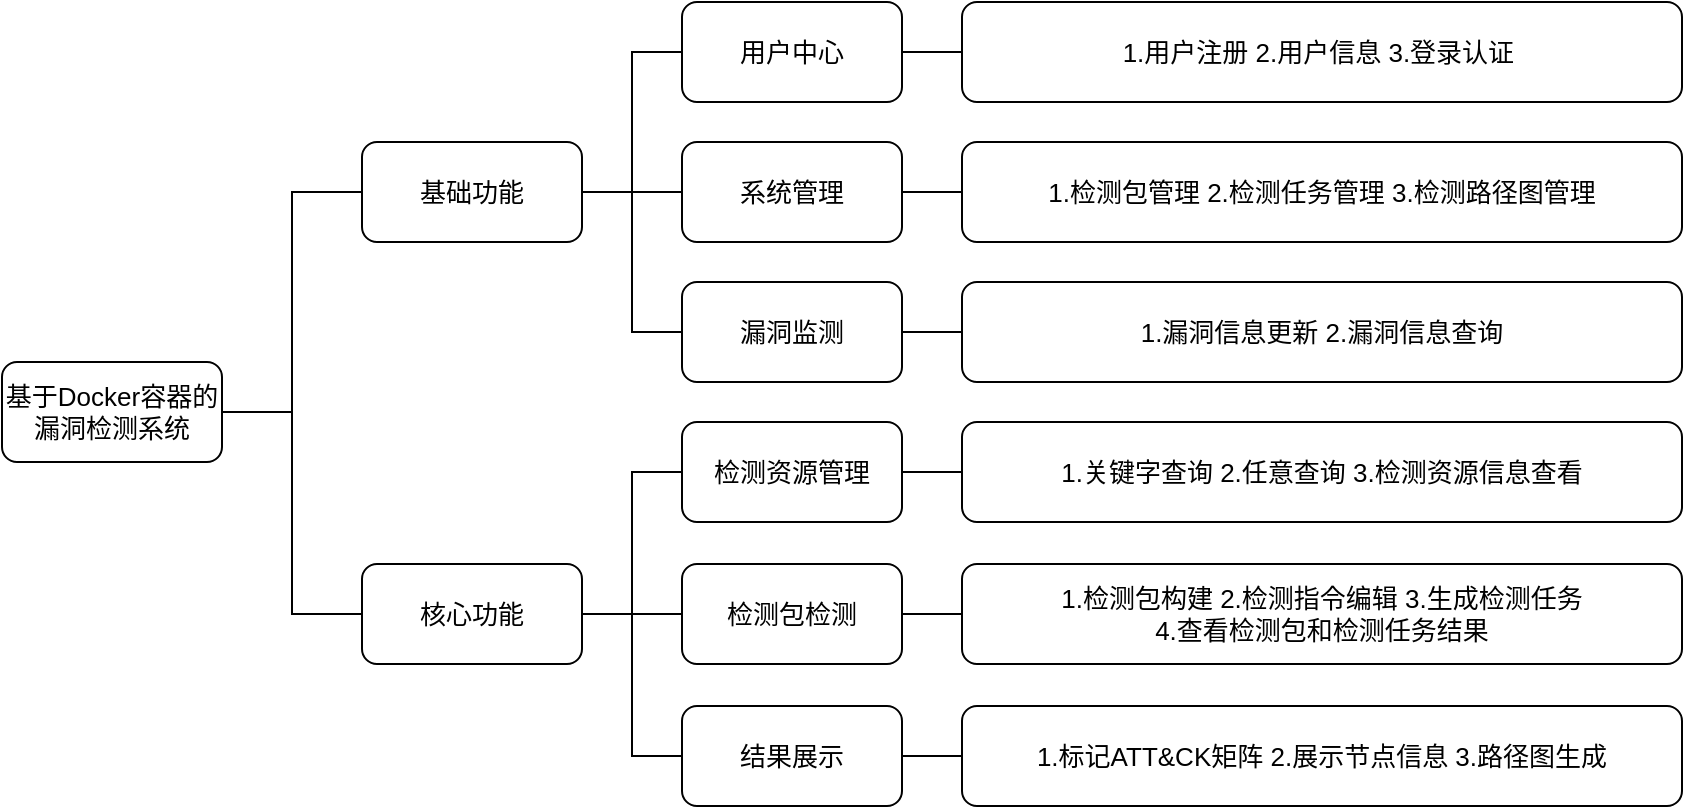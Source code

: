 <mxfile version="20.8.23" type="github">
  <diagram name="第 1 页" id="8dE7ZdWdxmZFEx85QEgp">
    <mxGraphModel dx="872" dy="497" grid="1" gridSize="10" guides="1" tooltips="1" connect="1" arrows="1" fold="1" page="1" pageScale="1" pageWidth="827" pageHeight="1169" math="0" shadow="0">
      <root>
        <mxCell id="0" />
        <mxCell id="1" parent="0" />
        <mxCell id="UIGwOSxn3MGTBep0q3Vu-4" style="edgeStyle=orthogonalEdgeStyle;rounded=0;orthogonalLoop=1;jettySize=auto;html=1;exitX=1;exitY=0.5;exitDx=0;exitDy=0;entryX=0;entryY=0.5;entryDx=0;entryDy=0;endArrow=none;endFill=0;fontSize=13;" edge="1" parent="1" source="UIGwOSxn3MGTBep0q3Vu-1" target="UIGwOSxn3MGTBep0q3Vu-2">
          <mxGeometry relative="1" as="geometry" />
        </mxCell>
        <mxCell id="UIGwOSxn3MGTBep0q3Vu-5" style="edgeStyle=orthogonalEdgeStyle;rounded=0;orthogonalLoop=1;jettySize=auto;html=1;exitX=1;exitY=0.5;exitDx=0;exitDy=0;entryX=0;entryY=0.5;entryDx=0;entryDy=0;endArrow=none;endFill=0;fontSize=13;" edge="1" parent="1" source="UIGwOSxn3MGTBep0q3Vu-1" target="UIGwOSxn3MGTBep0q3Vu-3">
          <mxGeometry relative="1" as="geometry" />
        </mxCell>
        <mxCell id="UIGwOSxn3MGTBep0q3Vu-1" value="基于Docker容器的漏洞检测系统" style="rounded=1;whiteSpace=wrap;html=1;fontSize=13;" vertex="1" parent="1">
          <mxGeometry x="60" y="190" width="110" height="50" as="geometry" />
        </mxCell>
        <mxCell id="UIGwOSxn3MGTBep0q3Vu-12" style="edgeStyle=orthogonalEdgeStyle;rounded=0;orthogonalLoop=1;jettySize=auto;html=1;exitX=1;exitY=0.5;exitDx=0;exitDy=0;entryX=0;entryY=0.5;entryDx=0;entryDy=0;endArrow=none;endFill=0;fontSize=13;" edge="1" parent="1" source="UIGwOSxn3MGTBep0q3Vu-2" target="UIGwOSxn3MGTBep0q3Vu-7">
          <mxGeometry relative="1" as="geometry" />
        </mxCell>
        <mxCell id="UIGwOSxn3MGTBep0q3Vu-13" style="edgeStyle=orthogonalEdgeStyle;rounded=0;orthogonalLoop=1;jettySize=auto;html=1;exitX=1;exitY=0.5;exitDx=0;exitDy=0;entryX=0;entryY=0.5;entryDx=0;entryDy=0;endArrow=none;endFill=0;fontSize=13;" edge="1" parent="1" source="UIGwOSxn3MGTBep0q3Vu-2" target="UIGwOSxn3MGTBep0q3Vu-6">
          <mxGeometry relative="1" as="geometry" />
        </mxCell>
        <mxCell id="UIGwOSxn3MGTBep0q3Vu-14" style="edgeStyle=orthogonalEdgeStyle;rounded=0;orthogonalLoop=1;jettySize=auto;html=1;exitX=1;exitY=0.5;exitDx=0;exitDy=0;entryX=0;entryY=0.5;entryDx=0;entryDy=0;endArrow=none;endFill=0;fontSize=13;" edge="1" parent="1" source="UIGwOSxn3MGTBep0q3Vu-2" target="UIGwOSxn3MGTBep0q3Vu-11">
          <mxGeometry relative="1" as="geometry" />
        </mxCell>
        <mxCell id="UIGwOSxn3MGTBep0q3Vu-2" value="基础功能" style="rounded=1;whiteSpace=wrap;html=1;fontSize=13;" vertex="1" parent="1">
          <mxGeometry x="240" y="80" width="110" height="50" as="geometry" />
        </mxCell>
        <mxCell id="UIGwOSxn3MGTBep0q3Vu-15" style="edgeStyle=orthogonalEdgeStyle;rounded=0;orthogonalLoop=1;jettySize=auto;html=1;exitX=1;exitY=0.5;exitDx=0;exitDy=0;entryX=0;entryY=0.5;entryDx=0;entryDy=0;endArrow=none;endFill=0;fontSize=13;" edge="1" parent="1" source="UIGwOSxn3MGTBep0q3Vu-3" target="UIGwOSxn3MGTBep0q3Vu-8">
          <mxGeometry relative="1" as="geometry" />
        </mxCell>
        <mxCell id="UIGwOSxn3MGTBep0q3Vu-16" style="edgeStyle=orthogonalEdgeStyle;rounded=0;orthogonalLoop=1;jettySize=auto;html=1;exitX=1;exitY=0.5;exitDx=0;exitDy=0;entryX=0;entryY=0.5;entryDx=0;entryDy=0;endArrow=none;endFill=0;fontSize=13;" edge="1" parent="1" source="UIGwOSxn3MGTBep0q3Vu-3" target="UIGwOSxn3MGTBep0q3Vu-9">
          <mxGeometry relative="1" as="geometry" />
        </mxCell>
        <mxCell id="UIGwOSxn3MGTBep0q3Vu-29" style="edgeStyle=orthogonalEdgeStyle;rounded=0;orthogonalLoop=1;jettySize=auto;html=1;exitX=1;exitY=0.5;exitDx=0;exitDy=0;entryX=0;entryY=0.5;entryDx=0;entryDy=0;fontSize=13;endArrow=none;endFill=0;" edge="1" parent="1" source="UIGwOSxn3MGTBep0q3Vu-3" target="UIGwOSxn3MGTBep0q3Vu-28">
          <mxGeometry relative="1" as="geometry" />
        </mxCell>
        <mxCell id="UIGwOSxn3MGTBep0q3Vu-3" value="核心功能" style="rounded=1;whiteSpace=wrap;html=1;fontSize=13;" vertex="1" parent="1">
          <mxGeometry x="240" y="291" width="110" height="50" as="geometry" />
        </mxCell>
        <mxCell id="UIGwOSxn3MGTBep0q3Vu-20" style="edgeStyle=orthogonalEdgeStyle;rounded=0;orthogonalLoop=1;jettySize=auto;html=1;exitX=1;exitY=0.5;exitDx=0;exitDy=0;endArrow=none;endFill=0;fontSize=13;" edge="1" parent="1" source="UIGwOSxn3MGTBep0q3Vu-6" target="UIGwOSxn3MGTBep0q3Vu-19">
          <mxGeometry relative="1" as="geometry" />
        </mxCell>
        <mxCell id="UIGwOSxn3MGTBep0q3Vu-6" value="系统管理" style="rounded=1;whiteSpace=wrap;html=1;fontSize=13;" vertex="1" parent="1">
          <mxGeometry x="400" y="80" width="110" height="50" as="geometry" />
        </mxCell>
        <mxCell id="UIGwOSxn3MGTBep0q3Vu-27" style="edgeStyle=orthogonalEdgeStyle;rounded=0;orthogonalLoop=1;jettySize=auto;html=1;exitX=1;exitY=0.5;exitDx=0;exitDy=0;entryX=0;entryY=0.5;entryDx=0;entryDy=0;endArrow=none;endFill=0;fontSize=13;" edge="1" parent="1" source="UIGwOSxn3MGTBep0q3Vu-7" target="UIGwOSxn3MGTBep0q3Vu-18">
          <mxGeometry relative="1" as="geometry" />
        </mxCell>
        <mxCell id="UIGwOSxn3MGTBep0q3Vu-7" value="用户中心" style="rounded=1;whiteSpace=wrap;html=1;fontSize=13;" vertex="1" parent="1">
          <mxGeometry x="400" y="10" width="110" height="50" as="geometry" />
        </mxCell>
        <mxCell id="UIGwOSxn3MGTBep0q3Vu-24" style="edgeStyle=orthogonalEdgeStyle;rounded=0;orthogonalLoop=1;jettySize=auto;html=1;exitX=1;exitY=0.5;exitDx=0;exitDy=0;endArrow=none;endFill=0;fontSize=13;" edge="1" parent="1" source="UIGwOSxn3MGTBep0q3Vu-8" target="UIGwOSxn3MGTBep0q3Vu-23">
          <mxGeometry relative="1" as="geometry" />
        </mxCell>
        <mxCell id="UIGwOSxn3MGTBep0q3Vu-8" value="检测包检测" style="rounded=1;whiteSpace=wrap;html=1;fontSize=13;" vertex="1" parent="1">
          <mxGeometry x="400" y="291" width="110" height="50" as="geometry" />
        </mxCell>
        <mxCell id="UIGwOSxn3MGTBep0q3Vu-26" style="edgeStyle=orthogonalEdgeStyle;rounded=0;orthogonalLoop=1;jettySize=auto;html=1;exitX=1;exitY=0.5;exitDx=0;exitDy=0;entryX=0;entryY=0.5;entryDx=0;entryDy=0;endArrow=none;endFill=0;fontSize=13;" edge="1" parent="1" source="UIGwOSxn3MGTBep0q3Vu-9" target="UIGwOSxn3MGTBep0q3Vu-25">
          <mxGeometry relative="1" as="geometry" />
        </mxCell>
        <mxCell id="UIGwOSxn3MGTBep0q3Vu-9" value="结果展示" style="rounded=1;whiteSpace=wrap;html=1;fontSize=13;" vertex="1" parent="1">
          <mxGeometry x="400" y="362" width="110" height="50" as="geometry" />
        </mxCell>
        <mxCell id="UIGwOSxn3MGTBep0q3Vu-22" style="edgeStyle=orthogonalEdgeStyle;rounded=0;orthogonalLoop=1;jettySize=auto;html=1;exitX=1;exitY=0.5;exitDx=0;exitDy=0;entryX=0;entryY=0.5;entryDx=0;entryDy=0;endArrow=none;endFill=0;fontSize=13;" edge="1" parent="1" source="UIGwOSxn3MGTBep0q3Vu-11" target="UIGwOSxn3MGTBep0q3Vu-21">
          <mxGeometry relative="1" as="geometry" />
        </mxCell>
        <mxCell id="UIGwOSxn3MGTBep0q3Vu-11" value="漏洞监测" style="rounded=1;whiteSpace=wrap;html=1;fontSize=13;" vertex="1" parent="1">
          <mxGeometry x="400" y="150" width="110" height="50" as="geometry" />
        </mxCell>
        <mxCell id="UIGwOSxn3MGTBep0q3Vu-18" value="1.用户注册 2.用户信息 3.登录认证&amp;nbsp;" style="rounded=1;whiteSpace=wrap;html=1;fontSize=13;" vertex="1" parent="1">
          <mxGeometry x="540" y="10" width="360" height="50" as="geometry" />
        </mxCell>
        <mxCell id="UIGwOSxn3MGTBep0q3Vu-19" value="1.检测包管理 2.检测任务管理 3.检测路径图管理" style="rounded=1;whiteSpace=wrap;html=1;fontSize=13;" vertex="1" parent="1">
          <mxGeometry x="540" y="80" width="360" height="50" as="geometry" />
        </mxCell>
        <mxCell id="UIGwOSxn3MGTBep0q3Vu-21" value="1.漏洞信息更新 2.漏洞信息查询" style="rounded=1;whiteSpace=wrap;html=1;fontSize=13;" vertex="1" parent="1">
          <mxGeometry x="540" y="150" width="360" height="50" as="geometry" />
        </mxCell>
        <mxCell id="UIGwOSxn3MGTBep0q3Vu-23" value="1.检测包构建 2.检测指令编辑 3.生成检测任务 &lt;br style=&quot;font-size: 13px;&quot;&gt;4.查看检测包和检测任务结果" style="rounded=1;whiteSpace=wrap;html=1;fontSize=13;" vertex="1" parent="1">
          <mxGeometry x="540" y="291" width="360" height="50" as="geometry" />
        </mxCell>
        <mxCell id="UIGwOSxn3MGTBep0q3Vu-25" value="1.标记ATT&amp;amp;CK矩阵 2.展示节点信息 3.路径图生成" style="rounded=1;whiteSpace=wrap;html=1;fontSize=13;" vertex="1" parent="1">
          <mxGeometry x="540" y="362" width="360" height="50" as="geometry" />
        </mxCell>
        <mxCell id="UIGwOSxn3MGTBep0q3Vu-31" style="edgeStyle=orthogonalEdgeStyle;rounded=0;orthogonalLoop=1;jettySize=auto;html=1;exitX=1;exitY=0.5;exitDx=0;exitDy=0;fontSize=13;endArrow=none;endFill=0;" edge="1" parent="1" source="UIGwOSxn3MGTBep0q3Vu-28" target="UIGwOSxn3MGTBep0q3Vu-30">
          <mxGeometry relative="1" as="geometry" />
        </mxCell>
        <mxCell id="UIGwOSxn3MGTBep0q3Vu-28" value="检测资源管理" style="rounded=1;whiteSpace=wrap;html=1;fontSize=13;" vertex="1" parent="1">
          <mxGeometry x="400" y="220" width="110" height="50" as="geometry" />
        </mxCell>
        <mxCell id="UIGwOSxn3MGTBep0q3Vu-30" value="1.关键字查询 2.任意查询 3.检测资源信息查看" style="rounded=1;whiteSpace=wrap;html=1;fontSize=13;" vertex="1" parent="1">
          <mxGeometry x="540" y="220" width="360" height="50" as="geometry" />
        </mxCell>
      </root>
    </mxGraphModel>
  </diagram>
</mxfile>
